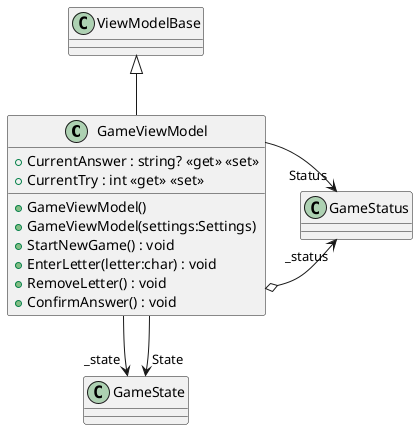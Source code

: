@startuml
class GameViewModel {
    + GameViewModel()
    + GameViewModel(settings:Settings)
    + CurrentAnswer : string? <<get>> <<set>>
    + CurrentTry : int <<get>> <<set>>
    + StartNewGame() : void
    + EnterLetter(letter:char) : void
    + RemoveLetter() : void
    + ConfirmAnswer() : void
}
ViewModelBase <|-- GameViewModel
GameViewModel --> "_state" GameState
GameViewModel o-> "_status" GameStatus
GameViewModel --> "State" GameState
GameViewModel --> "Status" GameStatus
@enduml
